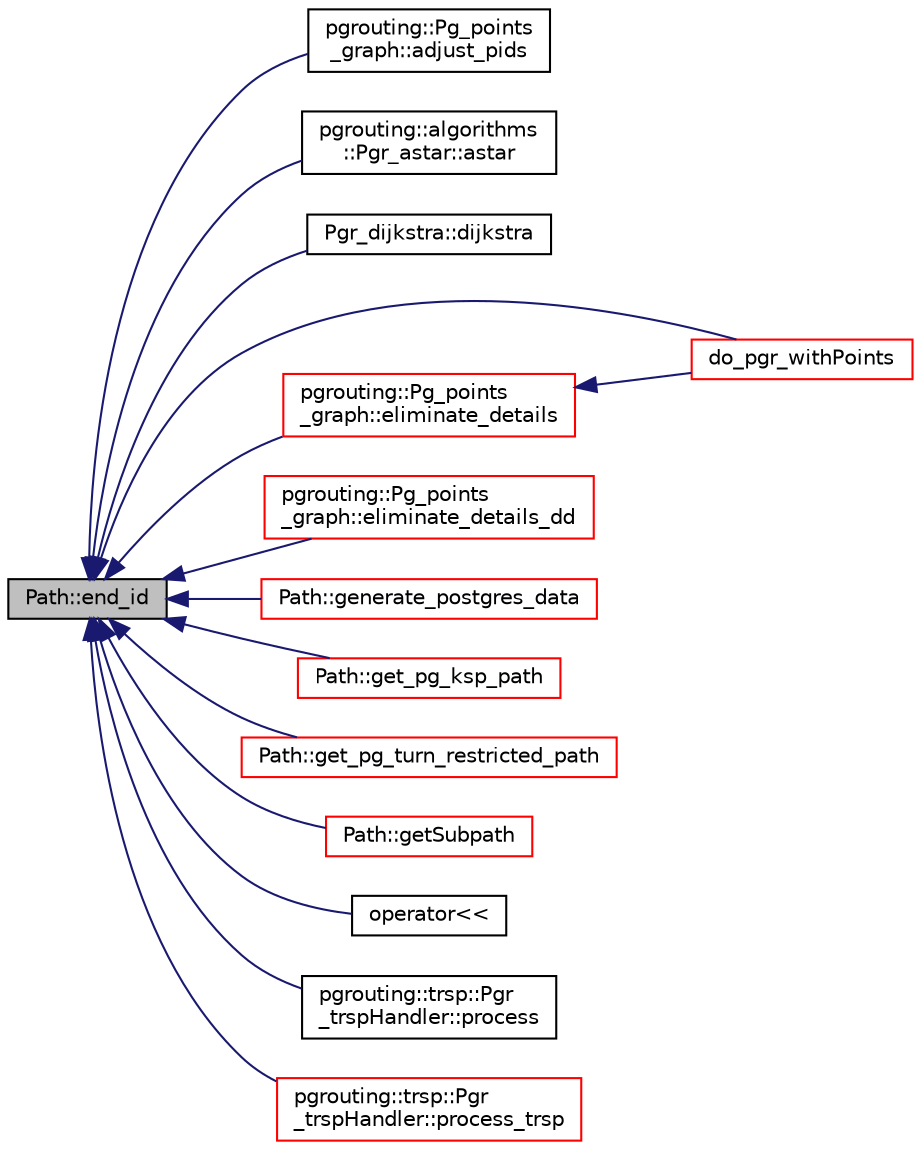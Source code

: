 digraph "Path::end_id"
{
  edge [fontname="Helvetica",fontsize="10",labelfontname="Helvetica",labelfontsize="10"];
  node [fontname="Helvetica",fontsize="10",shape=record];
  rankdir="LR";
  Node1 [label="Path::end_id",height=0.2,width=0.4,color="black", fillcolor="grey75", style="filled", fontcolor="black"];
  Node1 -> Node2 [dir="back",color="midnightblue",fontsize="10",style="solid",fontname="Helvetica"];
  Node2 [label="pgrouting::Pg_points\l_graph::adjust_pids",height=0.2,width=0.4,color="black", fillcolor="white", style="filled",URL="$classpgrouting_1_1Pg__points__graph.html#a1daf3e5eb10e11a86029ba839cb3ec64"];
  Node1 -> Node3 [dir="back",color="midnightblue",fontsize="10",style="solid",fontname="Helvetica"];
  Node3 [label="pgrouting::algorithms\l::Pgr_astar::astar",height=0.2,width=0.4,color="black", fillcolor="white", style="filled",URL="$classpgrouting_1_1algorithms_1_1Pgr__astar.html#a187eb488ab36784f3d5e36b30b3cfe0f",tooltip="astar 1 to many "];
  Node1 -> Node4 [dir="back",color="midnightblue",fontsize="10",style="solid",fontname="Helvetica"];
  Node4 [label="Pgr_dijkstra::dijkstra",height=0.2,width=0.4,color="black", fillcolor="white", style="filled",URL="$classPgr__dijkstra.html#a9c5d25643cf6504b4d9cb2fc9e008437",tooltip="Dijkstra 1 to many. "];
  Node1 -> Node5 [dir="back",color="midnightblue",fontsize="10",style="solid",fontname="Helvetica"];
  Node5 [label="do_pgr_withPoints",height=0.2,width=0.4,color="red", fillcolor="white", style="filled",URL="$withPoints__driver_8h.html#a21c2758706c9735f75143b96fe93defd"];
  Node1 -> Node6 [dir="back",color="midnightblue",fontsize="10",style="solid",fontname="Helvetica"];
  Node6 [label="pgrouting::Pg_points\l_graph::eliminate_details",height=0.2,width=0.4,color="red", fillcolor="white", style="filled",URL="$classpgrouting_1_1Pg__points__graph.html#afb5f097e63bec94e140eedd9ce9ba451"];
  Node6 -> Node5 [dir="back",color="midnightblue",fontsize="10",style="solid",fontname="Helvetica"];
  Node1 -> Node7 [dir="back",color="midnightblue",fontsize="10",style="solid",fontname="Helvetica"];
  Node7 [label="pgrouting::Pg_points\l_graph::eliminate_details_dd",height=0.2,width=0.4,color="red", fillcolor="white", style="filled",URL="$classpgrouting_1_1Pg__points__graph.html#a7fa7df5b7e6aa95d4813b06bb5aa435a"];
  Node1 -> Node8 [dir="back",color="midnightblue",fontsize="10",style="solid",fontname="Helvetica"];
  Node8 [label="Path::generate_postgres_data",height=0.2,width=0.4,color="red", fillcolor="white", style="filled",URL="$classPath.html#ae1f419fc9e3cb3d6d4a51621b7f0beba"];
  Node1 -> Node9 [dir="back",color="midnightblue",fontsize="10",style="solid",fontname="Helvetica"];
  Node9 [label="Path::get_pg_ksp_path",height=0.2,width=0.4,color="red", fillcolor="white", style="filled",URL="$classPath.html#a41e7ec521ecff8c58aa091a7e1bfe0aa"];
  Node1 -> Node10 [dir="back",color="midnightblue",fontsize="10",style="solid",fontname="Helvetica"];
  Node10 [label="Path::get_pg_turn_restricted_path",height=0.2,width=0.4,color="red", fillcolor="white", style="filled",URL="$classPath.html#a76f73d6a209fb1fc542d4564f42db566"];
  Node1 -> Node11 [dir="back",color="midnightblue",fontsize="10",style="solid",fontname="Helvetica"];
  Node11 [label="Path::getSubpath",height=0.2,width=0.4,color="red", fillcolor="white", style="filled",URL="$classPath.html#ac9db12aac6bf4f045a25c3fd1e70fd20"];
  Node1 -> Node12 [dir="back",color="midnightblue",fontsize="10",style="solid",fontname="Helvetica"];
  Node12 [label="operator\<\<",height=0.2,width=0.4,color="black", fillcolor="white", style="filled",URL="$basePath__SSEC_8cpp.html#aa16afa1050f3d97fc530c0ec237c1216"];
  Node1 -> Node13 [dir="back",color="midnightblue",fontsize="10",style="solid",fontname="Helvetica"];
  Node13 [label="pgrouting::trsp::Pgr\l_trspHandler::process",height=0.2,width=0.4,color="black", fillcolor="white", style="filled",URL="$classpgrouting_1_1trsp_1_1Pgr__trspHandler.html#aa9906883b4fdee00762ac1866329d0c2",tooltip="process "];
  Node1 -> Node14 [dir="back",color="midnightblue",fontsize="10",style="solid",fontname="Helvetica"];
  Node14 [label="pgrouting::trsp::Pgr\l_trspHandler::process_trsp",height=0.2,width=0.4,color="red", fillcolor="white", style="filled",URL="$classpgrouting_1_1trsp_1_1Pgr__trspHandler.html#a5d3b1ce02215d5c0ea5519e678b9c320"];
}
